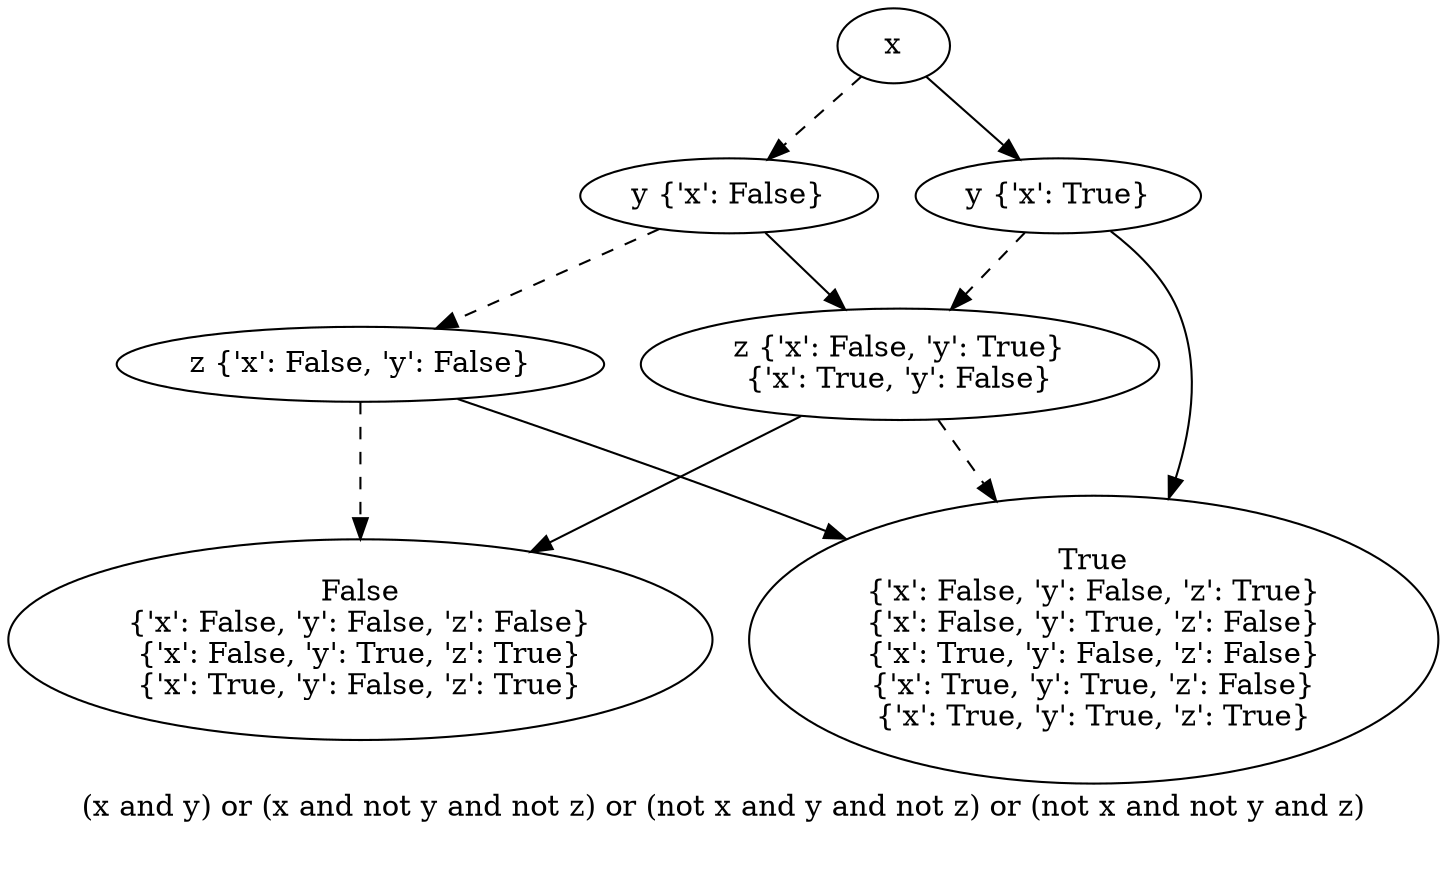 digraph{
label="(x and y) or (x and not y and not z) or (not x and y and not z) or (not x and not y and z)\n\n"
2889594663024[label=x]2889594662704[label="y {'x': False}"]
2889594663024 -> 2889594662704[style=dashed]
2889590498528[label="z {'x': False, 'y': False}"]
2889594662704 -> 2889590498528[style=dashed]
2889593742704[label="False
{'x': False, 'y': False, 'z': False}
{'x': False, 'y': True, 'z': True}
{'x': True, 'y': False, 'z': True}"]
2889590498528 -> 2889593742704[style=dashed]
2889593742880[label="True
{'x': False, 'y': False, 'z': True}
{'x': False, 'y': True, 'z': False}
{'x': True, 'y': False, 'z': False}
{'x': True, 'y': True, 'z': False}
{'x': True, 'y': True, 'z': True}"]
2889590498528 -> 2889593742880
2889594400592[label="z {'x': False, 'y': True}
{'x': True, 'y': False}"]
2889594662704 -> 2889594400592
2889593742880[label="True
{'x': False, 'y': False, 'z': True}
{'x': False, 'y': True, 'z': False}
{'x': True, 'y': False, 'z': False}
{'x': True, 'y': True, 'z': False}
{'x': True, 'y': True, 'z': True}"]
2889594400592 -> 2889593742880[style=dashed]
2889593742704[label="False
{'x': False, 'y': False, 'z': False}
{'x': False, 'y': True, 'z': True}
{'x': True, 'y': False, 'z': True}"]
2889594400592 -> 2889593742704
2889594401232[label="y {'x': True}"]
2889594663024 -> 2889594401232
2889594400592[label="z {'x': False, 'y': True}
{'x': True, 'y': False}"]
2889594401232 -> 2889594400592[style=dashed]
2889593742880[label="True
{'x': False, 'y': False, 'z': True}
{'x': False, 'y': True, 'z': False}
{'x': True, 'y': False, 'z': False}
{'x': True, 'y': True, 'z': False}
{'x': True, 'y': True, 'z': True}"]
2889594401232 -> 2889593742880
}